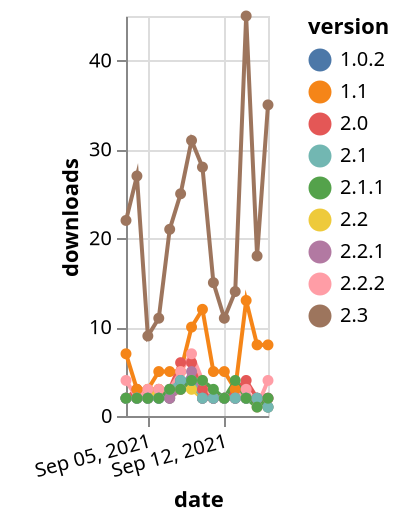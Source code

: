 {"$schema": "https://vega.github.io/schema/vega-lite/v5.json", "description": "A simple bar chart with embedded data.", "data": {"values": [{"date": "2021-09-03", "total": 4653, "delta": 22, "version": "2.3"}, {"date": "2021-09-04", "total": 4680, "delta": 27, "version": "2.3"}, {"date": "2021-09-05", "total": 4689, "delta": 9, "version": "2.3"}, {"date": "2021-09-06", "total": 4700, "delta": 11, "version": "2.3"}, {"date": "2021-09-07", "total": 4721, "delta": 21, "version": "2.3"}, {"date": "2021-09-08", "total": 4746, "delta": 25, "version": "2.3"}, {"date": "2021-09-09", "total": 4777, "delta": 31, "version": "2.3"}, {"date": "2021-09-10", "total": 4805, "delta": 28, "version": "2.3"}, {"date": "2021-09-11", "total": 4820, "delta": 15, "version": "2.3"}, {"date": "2021-09-12", "total": 4831, "delta": 11, "version": "2.3"}, {"date": "2021-09-13", "total": 4845, "delta": 14, "version": "2.3"}, {"date": "2021-09-14", "total": 4890, "delta": 45, "version": "2.3"}, {"date": "2021-09-15", "total": 4908, "delta": 18, "version": "2.3"}, {"date": "2021-09-16", "total": 4943, "delta": 35, "version": "2.3"}, {"date": "2021-09-03", "total": 6151, "delta": 2, "version": "2.0"}, {"date": "2021-09-04", "total": 6154, "delta": 3, "version": "2.0"}, {"date": "2021-09-05", "total": 6156, "delta": 2, "version": "2.0"}, {"date": "2021-09-06", "total": 6159, "delta": 3, "version": "2.0"}, {"date": "2021-09-07", "total": 6162, "delta": 3, "version": "2.0"}, {"date": "2021-09-08", "total": 6168, "delta": 6, "version": "2.0"}, {"date": "2021-09-09", "total": 6174, "delta": 6, "version": "2.0"}, {"date": "2021-09-10", "total": 6177, "delta": 3, "version": "2.0"}, {"date": "2021-09-11", "total": 6179, "delta": 2, "version": "2.0"}, {"date": "2021-09-12", "total": 6181, "delta": 2, "version": "2.0"}, {"date": "2021-09-13", "total": 6184, "delta": 3, "version": "2.0"}, {"date": "2021-09-14", "total": 6188, "delta": 4, "version": "2.0"}, {"date": "2021-09-15", "total": 6190, "delta": 2, "version": "2.0"}, {"date": "2021-09-16", "total": 6192, "delta": 2, "version": "2.0"}, {"date": "2021-09-03", "total": 8106, "delta": 7, "version": "1.1"}, {"date": "2021-09-04", "total": 8109, "delta": 3, "version": "1.1"}, {"date": "2021-09-05", "total": 8112, "delta": 3, "version": "1.1"}, {"date": "2021-09-06", "total": 8117, "delta": 5, "version": "1.1"}, {"date": "2021-09-07", "total": 8122, "delta": 5, "version": "1.1"}, {"date": "2021-09-08", "total": 8127, "delta": 5, "version": "1.1"}, {"date": "2021-09-09", "total": 8137, "delta": 10, "version": "1.1"}, {"date": "2021-09-10", "total": 8149, "delta": 12, "version": "1.1"}, {"date": "2021-09-11", "total": 8154, "delta": 5, "version": "1.1"}, {"date": "2021-09-12", "total": 8159, "delta": 5, "version": "1.1"}, {"date": "2021-09-13", "total": 8162, "delta": 3, "version": "1.1"}, {"date": "2021-09-14", "total": 8175, "delta": 13, "version": "1.1"}, {"date": "2021-09-15", "total": 8183, "delta": 8, "version": "1.1"}, {"date": "2021-09-16", "total": 8191, "delta": 8, "version": "1.1"}, {"date": "2021-09-03", "total": 2168, "delta": 2, "version": "2.2"}, {"date": "2021-09-04", "total": 2170, "delta": 2, "version": "2.2"}, {"date": "2021-09-05", "total": 2172, "delta": 2, "version": "2.2"}, {"date": "2021-09-06", "total": 2175, "delta": 3, "version": "2.2"}, {"date": "2021-09-07", "total": 2177, "delta": 2, "version": "2.2"}, {"date": "2021-09-08", "total": 2180, "delta": 3, "version": "2.2"}, {"date": "2021-09-09", "total": 2183, "delta": 3, "version": "2.2"}, {"date": "2021-09-10", "total": 2185, "delta": 2, "version": "2.2"}, {"date": "2021-09-11", "total": 2187, "delta": 2, "version": "2.2"}, {"date": "2021-09-12", "total": 2189, "delta": 2, "version": "2.2"}, {"date": "2021-09-13", "total": 2191, "delta": 2, "version": "2.2"}, {"date": "2021-09-14", "total": 2193, "delta": 2, "version": "2.2"}, {"date": "2021-09-15", "total": 2195, "delta": 2, "version": "2.2"}, {"date": "2021-09-16", "total": 2196, "delta": 1, "version": "2.2"}, {"date": "2021-09-03", "total": 8971, "delta": 4, "version": "2.2.2"}, {"date": "2021-09-04", "total": 8973, "delta": 2, "version": "2.2.2"}, {"date": "2021-09-05", "total": 8976, "delta": 3, "version": "2.2.2"}, {"date": "2021-09-06", "total": 8979, "delta": 3, "version": "2.2.2"}, {"date": "2021-09-07", "total": 8982, "delta": 3, "version": "2.2.2"}, {"date": "2021-09-08", "total": 8987, "delta": 5, "version": "2.2.2"}, {"date": "2021-09-09", "total": 8994, "delta": 7, "version": "2.2.2"}, {"date": "2021-09-10", "total": 8998, "delta": 4, "version": "2.2.2"}, {"date": "2021-09-11", "total": 9000, "delta": 2, "version": "2.2.2"}, {"date": "2021-09-12", "total": 9002, "delta": 2, "version": "2.2.2"}, {"date": "2021-09-13", "total": 9004, "delta": 2, "version": "2.2.2"}, {"date": "2021-09-14", "total": 9007, "delta": 3, "version": "2.2.2"}, {"date": "2021-09-15", "total": 9008, "delta": 1, "version": "2.2.2"}, {"date": "2021-09-16", "total": 9012, "delta": 4, "version": "2.2.2"}, {"date": "2021-09-03", "total": 3095, "delta": 2, "version": "1.0.2"}, {"date": "2021-09-04", "total": 3097, "delta": 2, "version": "1.0.2"}, {"date": "2021-09-05", "total": 3099, "delta": 2, "version": "1.0.2"}, {"date": "2021-09-06", "total": 3101, "delta": 2, "version": "1.0.2"}, {"date": "2021-09-07", "total": 3103, "delta": 2, "version": "1.0.2"}, {"date": "2021-09-08", "total": 3107, "delta": 4, "version": "1.0.2"}, {"date": "2021-09-09", "total": 3111, "delta": 4, "version": "1.0.2"}, {"date": "2021-09-10", "total": 3113, "delta": 2, "version": "1.0.2"}, {"date": "2021-09-11", "total": 3115, "delta": 2, "version": "1.0.2"}, {"date": "2021-09-12", "total": 3117, "delta": 2, "version": "1.0.2"}, {"date": "2021-09-13", "total": 3119, "delta": 2, "version": "1.0.2"}, {"date": "2021-09-14", "total": 3121, "delta": 2, "version": "1.0.2"}, {"date": "2021-09-15", "total": 3123, "delta": 2, "version": "1.0.2"}, {"date": "2021-09-16", "total": 3124, "delta": 1, "version": "1.0.2"}, {"date": "2021-09-03", "total": 1928, "delta": 2, "version": "2.2.1"}, {"date": "2021-09-04", "total": 1930, "delta": 2, "version": "2.2.1"}, {"date": "2021-09-05", "total": 1932, "delta": 2, "version": "2.2.1"}, {"date": "2021-09-06", "total": 1934, "delta": 2, "version": "2.2.1"}, {"date": "2021-09-07", "total": 1936, "delta": 2, "version": "2.2.1"}, {"date": "2021-09-08", "total": 1939, "delta": 3, "version": "2.2.1"}, {"date": "2021-09-09", "total": 1944, "delta": 5, "version": "2.2.1"}, {"date": "2021-09-10", "total": 1946, "delta": 2, "version": "2.2.1"}, {"date": "2021-09-11", "total": 1948, "delta": 2, "version": "2.2.1"}, {"date": "2021-09-12", "total": 1950, "delta": 2, "version": "2.2.1"}, {"date": "2021-09-13", "total": 1952, "delta": 2, "version": "2.2.1"}, {"date": "2021-09-14", "total": 1954, "delta": 2, "version": "2.2.1"}, {"date": "2021-09-15", "total": 1956, "delta": 2, "version": "2.2.1"}, {"date": "2021-09-16", "total": 1958, "delta": 2, "version": "2.2.1"}, {"date": "2021-09-03", "total": 5771, "delta": 2, "version": "2.1"}, {"date": "2021-09-04", "total": 5773, "delta": 2, "version": "2.1"}, {"date": "2021-09-05", "total": 5775, "delta": 2, "version": "2.1"}, {"date": "2021-09-06", "total": 5777, "delta": 2, "version": "2.1"}, {"date": "2021-09-07", "total": 5780, "delta": 3, "version": "2.1"}, {"date": "2021-09-08", "total": 5784, "delta": 4, "version": "2.1"}, {"date": "2021-09-09", "total": 5788, "delta": 4, "version": "2.1"}, {"date": "2021-09-10", "total": 5790, "delta": 2, "version": "2.1"}, {"date": "2021-09-11", "total": 5792, "delta": 2, "version": "2.1"}, {"date": "2021-09-12", "total": 5794, "delta": 2, "version": "2.1"}, {"date": "2021-09-13", "total": 5796, "delta": 2, "version": "2.1"}, {"date": "2021-09-14", "total": 5798, "delta": 2, "version": "2.1"}, {"date": "2021-09-15", "total": 5800, "delta": 2, "version": "2.1"}, {"date": "2021-09-16", "total": 5801, "delta": 1, "version": "2.1"}, {"date": "2021-09-03", "total": 2670, "delta": 2, "version": "2.1.1"}, {"date": "2021-09-04", "total": 2672, "delta": 2, "version": "2.1.1"}, {"date": "2021-09-05", "total": 2674, "delta": 2, "version": "2.1.1"}, {"date": "2021-09-06", "total": 2676, "delta": 2, "version": "2.1.1"}, {"date": "2021-09-07", "total": 2679, "delta": 3, "version": "2.1.1"}, {"date": "2021-09-08", "total": 2682, "delta": 3, "version": "2.1.1"}, {"date": "2021-09-09", "total": 2686, "delta": 4, "version": "2.1.1"}, {"date": "2021-09-10", "total": 2690, "delta": 4, "version": "2.1.1"}, {"date": "2021-09-11", "total": 2693, "delta": 3, "version": "2.1.1"}, {"date": "2021-09-12", "total": 2695, "delta": 2, "version": "2.1.1"}, {"date": "2021-09-13", "total": 2699, "delta": 4, "version": "2.1.1"}, {"date": "2021-09-14", "total": 2701, "delta": 2, "version": "2.1.1"}, {"date": "2021-09-15", "total": 2702, "delta": 1, "version": "2.1.1"}, {"date": "2021-09-16", "total": 2704, "delta": 2, "version": "2.1.1"}]}, "width": "container", "mark": {"type": "line", "point": {"filled": true}}, "encoding": {"x": {"field": "date", "type": "temporal", "timeUnit": "yearmonthdate", "title": "date", "axis": {"labelAngle": -15}}, "y": {"field": "delta", "type": "quantitative", "title": "downloads"}, "color": {"field": "version", "type": "nominal"}, "tooltip": {"field": "delta"}}}